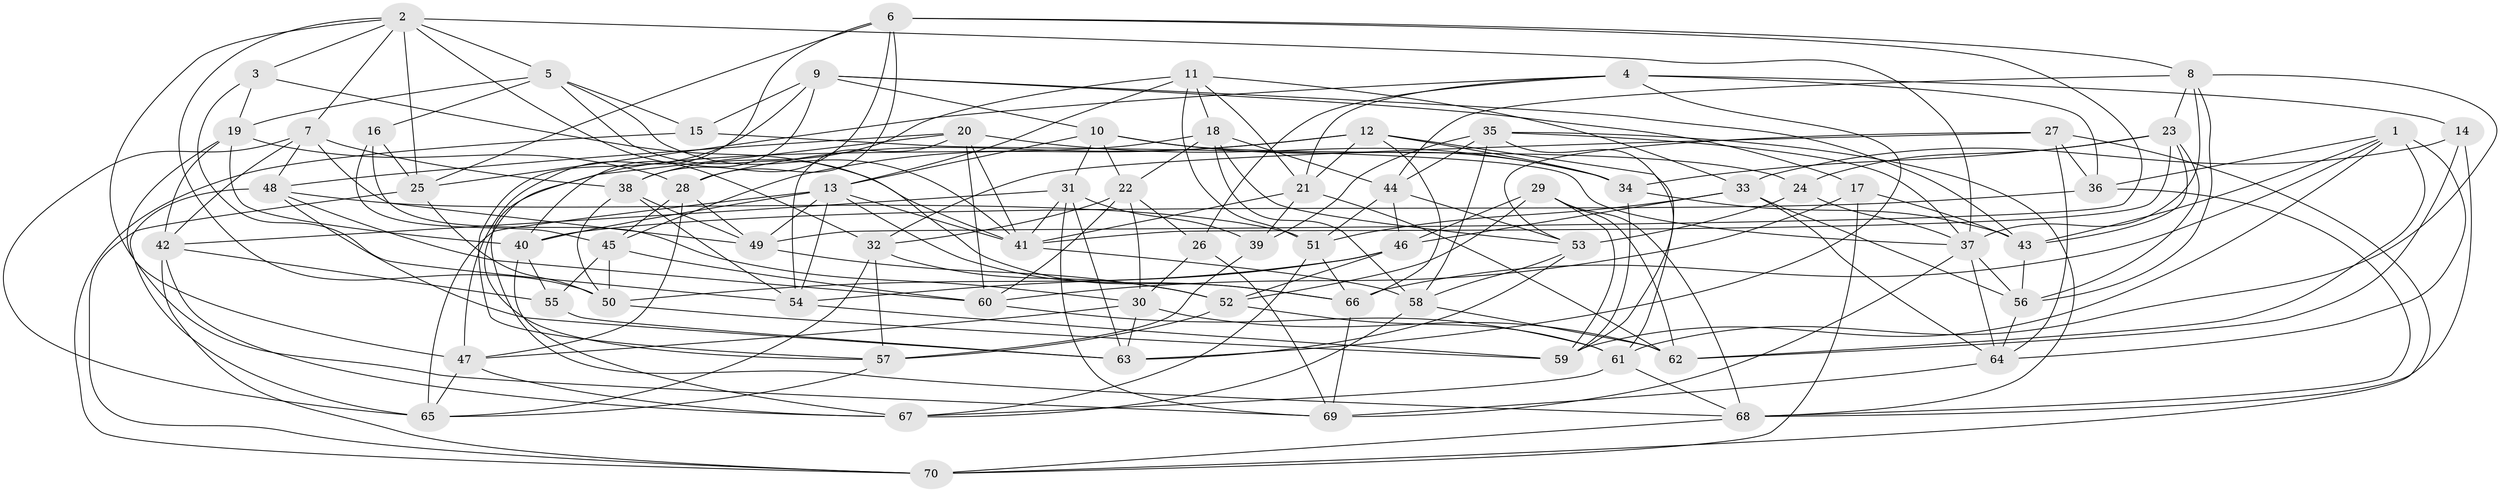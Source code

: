 // original degree distribution, {4: 1.0}
// Generated by graph-tools (version 1.1) at 2025/50/03/09/25 03:50:47]
// undirected, 70 vertices, 204 edges
graph export_dot {
graph [start="1"]
  node [color=gray90,style=filled];
  1;
  2;
  3;
  4;
  5;
  6;
  7;
  8;
  9;
  10;
  11;
  12;
  13;
  14;
  15;
  16;
  17;
  18;
  19;
  20;
  21;
  22;
  23;
  24;
  25;
  26;
  27;
  28;
  29;
  30;
  31;
  32;
  33;
  34;
  35;
  36;
  37;
  38;
  39;
  40;
  41;
  42;
  43;
  44;
  45;
  46;
  47;
  48;
  49;
  50;
  51;
  52;
  53;
  54;
  55;
  56;
  57;
  58;
  59;
  60;
  61;
  62;
  63;
  64;
  65;
  66;
  67;
  68;
  69;
  70;
  1 -- 36 [weight=1.0];
  1 -- 43 [weight=1.0];
  1 -- 59 [weight=1.0];
  1 -- 62 [weight=1.0];
  1 -- 64 [weight=1.0];
  1 -- 66 [weight=1.0];
  2 -- 3 [weight=1.0];
  2 -- 5 [weight=1.0];
  2 -- 7 [weight=1.0];
  2 -- 25 [weight=1.0];
  2 -- 32 [weight=1.0];
  2 -- 37 [weight=1.0];
  2 -- 47 [weight=1.0];
  2 -- 50 [weight=1.0];
  3 -- 19 [weight=1.0];
  3 -- 41 [weight=1.0];
  3 -- 54 [weight=1.0];
  4 -- 14 [weight=1.0];
  4 -- 21 [weight=1.0];
  4 -- 25 [weight=1.0];
  4 -- 26 [weight=1.0];
  4 -- 36 [weight=1.0];
  4 -- 63 [weight=1.0];
  5 -- 15 [weight=1.0];
  5 -- 16 [weight=1.0];
  5 -- 19 [weight=1.0];
  5 -- 41 [weight=1.0];
  5 -- 66 [weight=1.0];
  6 -- 8 [weight=1.0];
  6 -- 25 [weight=1.0];
  6 -- 28 [weight=1.0];
  6 -- 38 [weight=1.0];
  6 -- 47 [weight=1.0];
  6 -- 49 [weight=1.0];
  7 -- 38 [weight=1.0];
  7 -- 42 [weight=1.0];
  7 -- 48 [weight=1.0];
  7 -- 49 [weight=1.0];
  7 -- 65 [weight=1.0];
  8 -- 23 [weight=1.0];
  8 -- 37 [weight=1.0];
  8 -- 44 [weight=1.0];
  8 -- 56 [weight=1.0];
  8 -- 61 [weight=1.0];
  9 -- 10 [weight=1.0];
  9 -- 15 [weight=1.0];
  9 -- 17 [weight=1.0];
  9 -- 40 [weight=1.0];
  9 -- 43 [weight=1.0];
  9 -- 57 [weight=1.0];
  10 -- 13 [weight=1.0];
  10 -- 22 [weight=1.0];
  10 -- 24 [weight=1.0];
  10 -- 31 [weight=1.0];
  10 -- 34 [weight=1.0];
  11 -- 13 [weight=1.0];
  11 -- 18 [weight=1.0];
  11 -- 21 [weight=1.0];
  11 -- 33 [weight=1.0];
  11 -- 38 [weight=1.0];
  11 -- 51 [weight=1.0];
  12 -- 21 [weight=1.0];
  12 -- 28 [weight=1.0];
  12 -- 34 [weight=1.0];
  12 -- 45 [weight=1.0];
  12 -- 61 [weight=1.0];
  12 -- 66 [weight=1.0];
  13 -- 40 [weight=1.0];
  13 -- 41 [weight=1.0];
  13 -- 49 [weight=1.0];
  13 -- 54 [weight=1.0];
  13 -- 65 [weight=1.0];
  13 -- 66 [weight=1.0];
  14 -- 33 [weight=1.0];
  14 -- 62 [weight=1.0];
  14 -- 68 [weight=1.0];
  15 -- 37 [weight=1.0];
  15 -- 70 [weight=1.0];
  16 -- 25 [weight=1.0];
  16 -- 30 [weight=1.0];
  16 -- 45 [weight=1.0];
  17 -- 43 [weight=1.0];
  17 -- 60 [weight=1.0];
  17 -- 70 [weight=1.0];
  18 -- 22 [weight=1.0];
  18 -- 44 [weight=1.0];
  18 -- 53 [weight=1.0];
  18 -- 58 [weight=1.0];
  18 -- 68 [weight=1.0];
  19 -- 28 [weight=1.0];
  19 -- 40 [weight=1.0];
  19 -- 42 [weight=1.0];
  19 -- 69 [weight=1.0];
  20 -- 34 [weight=1.0];
  20 -- 41 [weight=1.0];
  20 -- 48 [weight=1.0];
  20 -- 54 [weight=1.0];
  20 -- 57 [weight=1.0];
  20 -- 60 [weight=1.0];
  21 -- 39 [weight=1.0];
  21 -- 41 [weight=1.0];
  21 -- 62 [weight=1.0];
  22 -- 26 [weight=1.0];
  22 -- 30 [weight=1.0];
  22 -- 32 [weight=1.0];
  22 -- 60 [weight=1.0];
  23 -- 24 [weight=1.0];
  23 -- 34 [weight=1.0];
  23 -- 41 [weight=1.0];
  23 -- 43 [weight=1.0];
  23 -- 56 [weight=1.0];
  24 -- 37 [weight=1.0];
  24 -- 53 [weight=1.0];
  25 -- 50 [weight=1.0];
  25 -- 70 [weight=1.0];
  26 -- 30 [weight=1.0];
  26 -- 69 [weight=1.0];
  27 -- 32 [weight=1.0];
  27 -- 36 [weight=2.0];
  27 -- 53 [weight=1.0];
  27 -- 64 [weight=1.0];
  27 -- 70 [weight=1.0];
  28 -- 45 [weight=1.0];
  28 -- 47 [weight=1.0];
  28 -- 49 [weight=1.0];
  29 -- 46 [weight=1.0];
  29 -- 52 [weight=1.0];
  29 -- 59 [weight=1.0];
  29 -- 62 [weight=1.0];
  29 -- 68 [weight=2.0];
  30 -- 47 [weight=1.0];
  30 -- 62 [weight=1.0];
  30 -- 63 [weight=1.0];
  31 -- 39 [weight=1.0];
  31 -- 41 [weight=1.0];
  31 -- 42 [weight=1.0];
  31 -- 63 [weight=1.0];
  31 -- 69 [weight=1.0];
  32 -- 52 [weight=1.0];
  32 -- 57 [weight=1.0];
  32 -- 65 [weight=1.0];
  33 -- 46 [weight=1.0];
  33 -- 51 [weight=1.0];
  33 -- 56 [weight=1.0];
  33 -- 64 [weight=1.0];
  34 -- 43 [weight=1.0];
  34 -- 59 [weight=1.0];
  35 -- 37 [weight=1.0];
  35 -- 39 [weight=1.0];
  35 -- 44 [weight=1.0];
  35 -- 58 [weight=1.0];
  35 -- 59 [weight=1.0];
  35 -- 68 [weight=1.0];
  36 -- 40 [weight=1.0];
  36 -- 68 [weight=1.0];
  37 -- 56 [weight=1.0];
  37 -- 64 [weight=1.0];
  37 -- 69 [weight=1.0];
  38 -- 49 [weight=1.0];
  38 -- 50 [weight=1.0];
  38 -- 54 [weight=1.0];
  39 -- 57 [weight=1.0];
  40 -- 55 [weight=1.0];
  40 -- 67 [weight=1.0];
  41 -- 58 [weight=1.0];
  42 -- 55 [weight=1.0];
  42 -- 67 [weight=1.0];
  42 -- 70 [weight=1.0];
  43 -- 56 [weight=1.0];
  44 -- 46 [weight=1.0];
  44 -- 51 [weight=1.0];
  44 -- 53 [weight=1.0];
  45 -- 50 [weight=1.0];
  45 -- 55 [weight=1.0];
  45 -- 60 [weight=1.0];
  46 -- 50 [weight=1.0];
  46 -- 52 [weight=1.0];
  46 -- 54 [weight=1.0];
  47 -- 65 [weight=1.0];
  47 -- 67 [weight=1.0];
  48 -- 51 [weight=1.0];
  48 -- 60 [weight=1.0];
  48 -- 63 [weight=1.0];
  48 -- 65 [weight=1.0];
  49 -- 52 [weight=1.0];
  50 -- 59 [weight=1.0];
  51 -- 66 [weight=1.0];
  51 -- 67 [weight=1.0];
  52 -- 57 [weight=1.0];
  52 -- 61 [weight=1.0];
  53 -- 58 [weight=1.0];
  53 -- 63 [weight=1.0];
  54 -- 59 [weight=1.0];
  55 -- 63 [weight=1.0];
  56 -- 64 [weight=1.0];
  57 -- 65 [weight=1.0];
  58 -- 62 [weight=1.0];
  58 -- 67 [weight=1.0];
  60 -- 61 [weight=1.0];
  61 -- 67 [weight=1.0];
  61 -- 68 [weight=1.0];
  64 -- 69 [weight=1.0];
  66 -- 69 [weight=1.0];
  68 -- 70 [weight=1.0];
}
